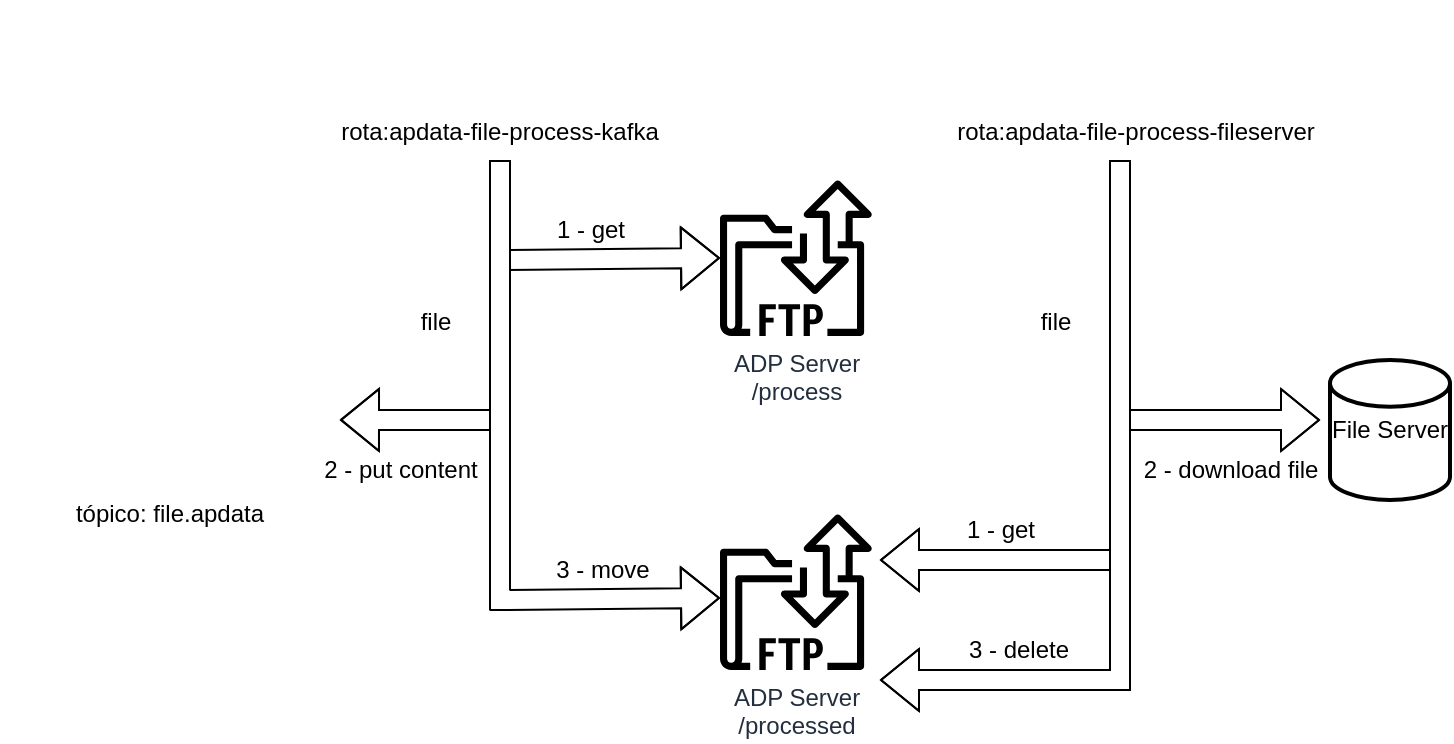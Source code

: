 <mxfile version="21.6.1" type="device">
  <diagram name="Página-1" id="Wi7kB-ZkWlvhSVouxDNI">
    <mxGraphModel dx="2474" dy="1151" grid="0" gridSize="10" guides="0" tooltips="1" connect="1" arrows="1" fold="1" page="0" pageScale="1" pageWidth="827" pageHeight="1169" math="0" shadow="0">
      <root>
        <mxCell id="0" />
        <mxCell id="1" parent="0" />
        <mxCell id="g2uXr44B1JOil9DpYNaX-5" value="&lt;div&gt;ADP Server&lt;/div&gt;&lt;div&gt;/process&lt;br&gt;&lt;/div&gt;" style="sketch=0;outlineConnect=0;fontColor=#232F3E;gradientColor=none;fillColor=#000000;strokeColor=none;dashed=0;verticalLabelPosition=bottom;verticalAlign=top;align=center;html=1;fontSize=12;fontStyle=0;aspect=fixed;shape=mxgraph.aws4.transfer_for_ftp_resource;" parent="1" vertex="1">
          <mxGeometry x="230" y="340" width="76" height="78" as="geometry" />
        </mxCell>
        <mxCell id="g2uXr44B1JOil9DpYNaX-7" value="rota:apdata-file-process-kafka" style="shape=image;verticalLabelPosition=bottom;labelBackgroundColor=default;verticalAlign=top;aspect=fixed;imageAspect=0;image=https://upload.wikimedia.org/wikipedia/commons/thumb/1/11/Apache_Camel_Logo.svg/1280px-Apache_Camel_Logo.svg.png;" parent="1" vertex="1">
          <mxGeometry x="30" y="250.0" width="180" height="52.2" as="geometry" />
        </mxCell>
        <mxCell id="g2uXr44B1JOil9DpYNaX-8" value="tópico: file.apdata" style="shape=image;verticalLabelPosition=bottom;labelBackgroundColor=default;verticalAlign=top;aspect=fixed;imageAspect=0;image=https://www.ovhcloud.com/sites/default/files/styles/text_media_horizontal/public/2021-09/ECX-1909_Hero_Kafka_600x400%402x-1.png;" parent="1" vertex="1">
          <mxGeometry x="-130" y="427" width="170" height="65.75" as="geometry" />
        </mxCell>
        <mxCell id="g2uXr44B1JOil9DpYNaX-10" value="rota:apdata-file-process-fileserver" style="shape=image;verticalLabelPosition=bottom;labelBackgroundColor=default;verticalAlign=top;aspect=fixed;imageAspect=0;image=https://upload.wikimedia.org/wikipedia/commons/thumb/1/11/Apache_Camel_Logo.svg/1280px-Apache_Camel_Logo.svg.png;" parent="1" vertex="1">
          <mxGeometry x="348" y="250.0" width="180" height="52.2" as="geometry" />
        </mxCell>
        <mxCell id="g2uXr44B1JOil9DpYNaX-12" value="" style="shape=flexArrow;endArrow=classic;html=1;rounded=0;" parent="1" edge="1">
          <mxGeometry width="50" height="50" relative="1" as="geometry">
            <mxPoint x="120" y="330" as="sourcePoint" />
            <mxPoint x="230" y="379" as="targetPoint" />
            <Array as="points">
              <mxPoint x="120" y="380" />
            </Array>
          </mxGeometry>
        </mxCell>
        <mxCell id="g2uXr44B1JOil9DpYNaX-14" value="" style="shape=flexArrow;endArrow=classic;html=1;rounded=0;" parent="1" target="g2uXr44B1JOil9DpYNaX-8" edge="1">
          <mxGeometry width="50" height="50" relative="1" as="geometry">
            <mxPoint x="120" y="330" as="sourcePoint" />
            <mxPoint x="238" y="499" as="targetPoint" />
            <Array as="points">
              <mxPoint x="120" y="460" />
            </Array>
          </mxGeometry>
        </mxCell>
        <mxCell id="g2uXr44B1JOil9DpYNaX-17" value="&lt;div&gt;ADP Server&lt;/div&gt;&lt;div&gt;/processed&lt;br&gt;&lt;/div&gt;" style="sketch=0;outlineConnect=0;fontColor=#232F3E;gradientColor=none;fillColor=#000000;strokeColor=none;dashed=0;verticalLabelPosition=bottom;verticalAlign=top;align=center;html=1;fontSize=12;fontStyle=0;aspect=fixed;shape=mxgraph.aws4.transfer_for_ftp_resource;" parent="1" vertex="1">
          <mxGeometry x="230" y="507" width="76" height="78" as="geometry" />
        </mxCell>
        <mxCell id="g2uXr44B1JOil9DpYNaX-18" value="" style="shape=flexArrow;endArrow=classic;html=1;rounded=0;fillColor=default;" parent="1" edge="1">
          <mxGeometry width="50" height="50" relative="1" as="geometry">
            <mxPoint x="120" y="330" as="sourcePoint" />
            <mxPoint x="230" y="549" as="targetPoint" />
            <Array as="points">
              <mxPoint x="120" y="550" />
            </Array>
          </mxGeometry>
        </mxCell>
        <mxCell id="g2uXr44B1JOil9DpYNaX-19" value="1 - get" style="text;html=1;align=center;verticalAlign=middle;resizable=0;points=[];autosize=1;strokeColor=none;fillColor=none;" parent="1" vertex="1">
          <mxGeometry x="135" y="350" width="60" height="30" as="geometry" />
        </mxCell>
        <mxCell id="g2uXr44B1JOil9DpYNaX-20" value="2 - put content" style="text;html=1;align=center;verticalAlign=middle;resizable=0;points=[];autosize=1;strokeColor=none;fillColor=none;" parent="1" vertex="1">
          <mxGeometry x="20" y="470" width="100" height="30" as="geometry" />
        </mxCell>
        <mxCell id="g2uXr44B1JOil9DpYNaX-21" value="3 - move" style="text;html=1;align=center;verticalAlign=middle;resizable=0;points=[];autosize=1;strokeColor=none;fillColor=none;" parent="1" vertex="1">
          <mxGeometry x="136" y="520" width="70" height="30" as="geometry" />
        </mxCell>
        <mxCell id="g2uXr44B1JOil9DpYNaX-23" value="file" style="shape=image;verticalLabelPosition=bottom;labelBackgroundColor=default;verticalAlign=top;aspect=fixed;imageAspect=0;image=https://images.freeimages.com/fic/images/icons/1579/devine/256/file.png;" parent="1" vertex="1">
          <mxGeometry x="70" y="361" width="36" height="36" as="geometry" />
        </mxCell>
        <mxCell id="g2uXr44B1JOil9DpYNaX-25" value="1 - get" style="text;html=1;align=center;verticalAlign=middle;resizable=0;points=[];autosize=1;strokeColor=none;fillColor=none;" parent="1" vertex="1">
          <mxGeometry x="340" y="500" width="60" height="30" as="geometry" />
        </mxCell>
        <mxCell id="g2uXr44B1JOil9DpYNaX-26" value="" style="shape=flexArrow;endArrow=classic;html=1;rounded=0;" parent="1" edge="1">
          <mxGeometry width="50" height="50" relative="1" as="geometry">
            <mxPoint x="430" y="340" as="sourcePoint" />
            <mxPoint x="530" y="460" as="targetPoint" />
            <Array as="points">
              <mxPoint x="430" y="460" />
            </Array>
          </mxGeometry>
        </mxCell>
        <mxCell id="g2uXr44B1JOil9DpYNaX-27" value="" style="shape=flexArrow;endArrow=classic;html=1;rounded=0;fillColor=default;" parent="1" edge="1">
          <mxGeometry width="50" height="50" relative="1" as="geometry">
            <mxPoint x="430" y="330" as="sourcePoint" />
            <mxPoint x="310" y="530" as="targetPoint" />
            <Array as="points">
              <mxPoint x="430" y="530" />
            </Array>
          </mxGeometry>
        </mxCell>
        <mxCell id="g2uXr44B1JOil9DpYNaX-29" value="file" style="shape=image;verticalLabelPosition=bottom;labelBackgroundColor=default;verticalAlign=top;aspect=fixed;imageAspect=0;image=https://images.freeimages.com/fic/images/icons/1579/devine/256/file.png;" parent="1" vertex="1">
          <mxGeometry x="380" y="361" width="36" height="36" as="geometry" />
        </mxCell>
        <mxCell id="g2uXr44B1JOil9DpYNaX-30" value="" style="shape=flexArrow;endArrow=classic;html=1;rounded=0;fillColor=default;" parent="1" edge="1">
          <mxGeometry width="50" height="50" relative="1" as="geometry">
            <mxPoint x="430" y="330" as="sourcePoint" />
            <mxPoint x="310" y="590" as="targetPoint" />
            <Array as="points">
              <mxPoint x="430" y="590" />
            </Array>
          </mxGeometry>
        </mxCell>
        <mxCell id="g2uXr44B1JOil9DpYNaX-31" value="3 - delete" style="text;html=1;align=center;verticalAlign=middle;resizable=0;points=[];autosize=1;strokeColor=none;fillColor=none;" parent="1" vertex="1">
          <mxGeometry x="344" y="560" width="70" height="30" as="geometry" />
        </mxCell>
        <mxCell id="g2uXr44B1JOil9DpYNaX-32" value="2 - download file" style="text;html=1;align=center;verticalAlign=middle;resizable=0;points=[];autosize=1;strokeColor=none;fillColor=none;" parent="1" vertex="1">
          <mxGeometry x="430" y="470" width="110" height="30" as="geometry" />
        </mxCell>
        <mxCell id="g2uXr44B1JOil9DpYNaX-33" value="File Server" style="strokeWidth=2;html=1;shape=mxgraph.flowchart.database;whiteSpace=wrap;" parent="1" vertex="1">
          <mxGeometry x="535" y="430" width="60" height="70" as="geometry" />
        </mxCell>
      </root>
    </mxGraphModel>
  </diagram>
</mxfile>
